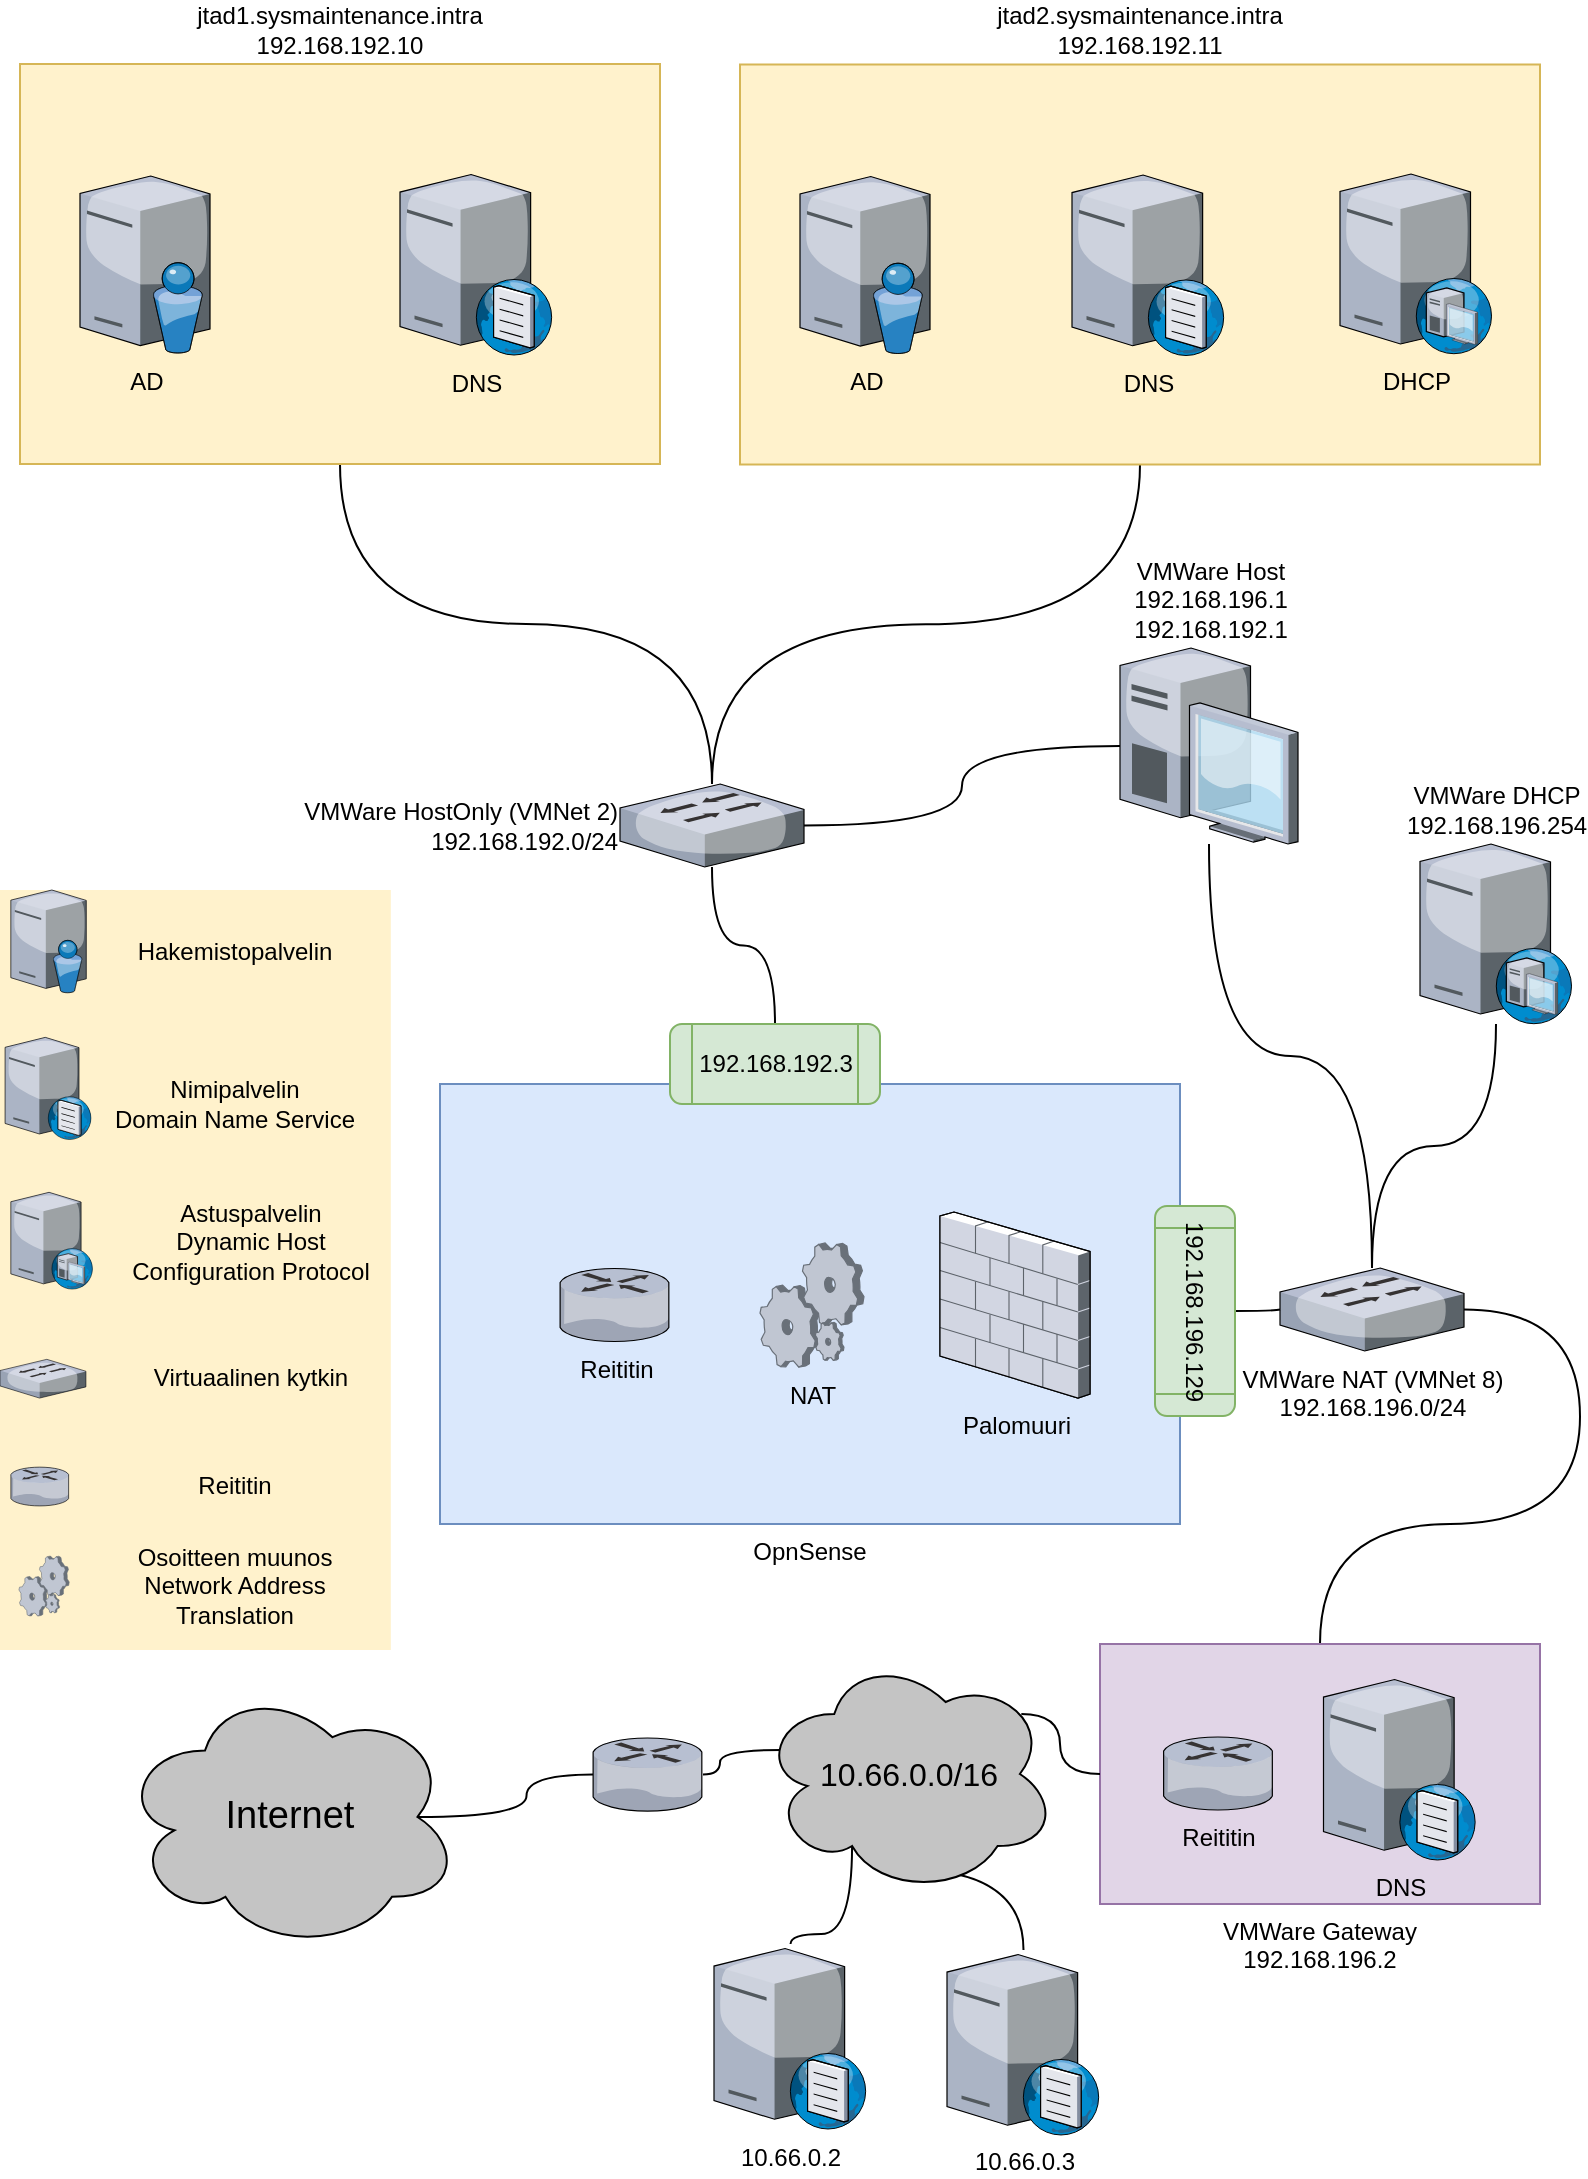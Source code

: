 <mxfile version="20.7.4" type="device"><diagram id="zHARqdaaEAYXHzXHVqvY" name="Page-1"><mxGraphModel dx="954" dy="656" grid="1" gridSize="10" guides="1" tooltips="1" connect="1" arrows="1" fold="1" page="1" pageScale="1" pageWidth="850" pageHeight="1100" math="0" shadow="0"><root><mxCell id="0"/><mxCell id="1" parent="0"/><mxCell id="OGkH5iqW6VJbtENVCGtF-38" style="edgeStyle=orthogonalEdgeStyle;orthogonalLoop=1;jettySize=auto;html=1;curved=1;endArrow=none;endFill=0;" parent="1" source="OGkH5iqW6VJbtENVCGtF-5" target="OGkH5iqW6VJbtENVCGtF-22" edge="1"><mxGeometry relative="1" as="geometry"/></mxCell><mxCell id="OGkH5iqW6VJbtENVCGtF-5" value="jtad1.sysmaintenance.intra&lt;br&gt;192.168.192.10" style="rounded=0;whiteSpace=wrap;html=1;shadow=0;glass=0;sketch=0;fillColor=#fff2cc;strokeColor=#d6b656;labelPosition=center;verticalLabelPosition=top;align=center;verticalAlign=bottom;" parent="1" vertex="1"><mxGeometry x="40" y="40" width="320" height="200" as="geometry"/></mxCell><mxCell id="OGkH5iqW6VJbtENVCGtF-6" value="AD" style="verticalLabelPosition=bottom;sketch=0;aspect=fixed;html=1;verticalAlign=top;strokeColor=none;align=center;outlineConnect=0;shape=mxgraph.citrix.directory_server;rounded=1;shadow=0;glass=0;" parent="1" vertex="1"><mxGeometry x="70" y="96" width="65" height="88.5" as="geometry"/></mxCell><mxCell id="OGkH5iqW6VJbtENVCGtF-7" value="DNS" style="verticalLabelPosition=bottom;sketch=0;aspect=fixed;html=1;verticalAlign=top;strokeColor=none;align=center;outlineConnect=0;shape=mxgraph.citrix.dns_server;rounded=1;shadow=0;glass=0;" parent="1" vertex="1"><mxGeometry x="230" y="93" width="76.5" height="92.5" as="geometry"/></mxCell><mxCell id="OGkH5iqW6VJbtENVCGtF-39" style="edgeStyle=orthogonalEdgeStyle;curved=1;orthogonalLoop=1;jettySize=auto;html=1;endArrow=none;endFill=0;" parent="1" source="OGkH5iqW6VJbtENVCGtF-8" target="OGkH5iqW6VJbtENVCGtF-22" edge="1"><mxGeometry relative="1" as="geometry"/></mxCell><mxCell id="OGkH5iqW6VJbtENVCGtF-8" value="jtad2.sysmaintenance.intra&lt;br&gt;192.168.192.11" style="rounded=0;whiteSpace=wrap;html=1;shadow=0;glass=0;sketch=0;fillColor=#fff2cc;strokeColor=#d6b656;labelPosition=center;verticalLabelPosition=top;align=center;verticalAlign=bottom;" parent="1" vertex="1"><mxGeometry x="400" y="40.25" width="400" height="200" as="geometry"/></mxCell><mxCell id="OGkH5iqW6VJbtENVCGtF-9" value="AD" style="verticalLabelPosition=bottom;sketch=0;aspect=fixed;html=1;verticalAlign=top;strokeColor=none;align=center;outlineConnect=0;shape=mxgraph.citrix.directory_server;rounded=1;shadow=0;glass=0;" parent="1" vertex="1"><mxGeometry x="430" y="96.25" width="65" height="88.5" as="geometry"/></mxCell><mxCell id="OGkH5iqW6VJbtENVCGtF-10" value="DNS" style="verticalLabelPosition=bottom;sketch=0;aspect=fixed;html=1;verticalAlign=top;strokeColor=none;align=center;outlineConnect=0;shape=mxgraph.citrix.dns_server;rounded=1;shadow=0;glass=0;" parent="1" vertex="1"><mxGeometry x="566" y="93.25" width="76.5" height="92.5" as="geometry"/></mxCell><mxCell id="OGkH5iqW6VJbtENVCGtF-11" value="DHCP" style="verticalLabelPosition=bottom;sketch=0;aspect=fixed;html=1;verticalAlign=top;strokeColor=none;align=center;outlineConnect=0;shape=mxgraph.citrix.dhcp_server;rounded=1;shadow=0;glass=0;" parent="1" vertex="1"><mxGeometry x="700" y="95" width="76" height="90" as="geometry"/></mxCell><mxCell id="OGkH5iqW6VJbtENVCGtF-47" style="edgeStyle=orthogonalEdgeStyle;curved=1;orthogonalLoop=1;jettySize=auto;html=1;endArrow=none;endFill=0;exitX=0.07;exitY=0.4;exitDx=0;exitDy=0;exitPerimeter=0;" parent="1" source="OGkH5iqW6VJbtENVCGtF-52" target="OGkH5iqW6VJbtENVCGtF-37" edge="1"><mxGeometry relative="1" as="geometry"><mxPoint x="412.0" y="895.231" as="sourcePoint"/></mxGeometry></mxCell><mxCell id="OGkH5iqW6VJbtENVCGtF-50" style="edgeStyle=orthogonalEdgeStyle;curved=1;orthogonalLoop=1;jettySize=auto;html=1;endArrow=none;endFill=0;" parent="1" target="OGkH5iqW6VJbtENVCGtF-35" edge="1"><mxGeometry relative="1" as="geometry"><mxPoint x="484.538" y="942.57" as="sourcePoint"/></mxGeometry></mxCell><mxCell id="OGkH5iqW6VJbtENVCGtF-45" style="edgeStyle=orthogonalEdgeStyle;curved=1;orthogonalLoop=1;jettySize=auto;html=1;endArrow=none;endFill=0;" parent="1" source="OGkH5iqW6VJbtENVCGtF-21" target="OGkH5iqW6VJbtENVCGtF-27" edge="1"><mxGeometry relative="1" as="geometry"><Array as="points"><mxPoint x="820" y="663"/><mxPoint x="820" y="770"/><mxPoint x="690" y="770"/></Array></mxGeometry></mxCell><mxCell id="OGkH5iqW6VJbtENVCGtF-21" value="VMWare NAT (VMNet 8)&lt;br&gt;192.168.196.0/24" style="verticalLabelPosition=bottom;sketch=0;aspect=fixed;html=1;verticalAlign=top;strokeColor=none;align=center;outlineConnect=0;shape=mxgraph.citrix.switch;rounded=1;shadow=0;glass=0;" parent="1" vertex="1"><mxGeometry x="670" y="642" width="92" height="41.5" as="geometry"/></mxCell><mxCell id="OGkH5iqW6VJbtENVCGtF-40" style="edgeStyle=orthogonalEdgeStyle;curved=1;orthogonalLoop=1;jettySize=auto;html=1;entryX=0.5;entryY=0;entryDx=0;entryDy=0;endArrow=none;endFill=0;" parent="1" source="OGkH5iqW6VJbtENVCGtF-22" target="OGkH5iqW6VJbtENVCGtF-23" edge="1"><mxGeometry relative="1" as="geometry"/></mxCell><mxCell id="OGkH5iqW6VJbtENVCGtF-22" value="VMWare HostOnly (VMNet 2)&lt;br&gt;192.168.192.0/24" style="verticalLabelPosition=middle;sketch=0;aspect=fixed;html=1;verticalAlign=middle;strokeColor=none;align=right;outlineConnect=0;shape=mxgraph.citrix.switch;rounded=1;shadow=0;glass=0;labelPosition=left;" parent="1" vertex="1"><mxGeometry x="340" y="400" width="92" height="41.5" as="geometry"/></mxCell><mxCell id="OGkH5iqW6VJbtENVCGtF-41" style="edgeStyle=orthogonalEdgeStyle;curved=1;orthogonalLoop=1;jettySize=auto;html=1;endArrow=none;endFill=0;" parent="1" source="OGkH5iqW6VJbtENVCGtF-24" target="OGkH5iqW6VJbtENVCGtF-21" edge="1"><mxGeometry relative="1" as="geometry"/></mxCell><mxCell id="OGkH5iqW6VJbtENVCGtF-29" value="" style="group" parent="1" vertex="1" connectable="0"><mxGeometry x="580" y="830" width="220" height="130" as="geometry"/></mxCell><mxCell id="OGkH5iqW6VJbtENVCGtF-28" value="" style="group;fillColor=#e1d5e7;strokeColor=#9673a6;container=0;" parent="OGkH5iqW6VJbtENVCGtF-29" vertex="1" connectable="0"><mxGeometry width="220" height="130" as="geometry"/></mxCell><mxCell id="OGkH5iqW6VJbtENVCGtF-27" value="VMWare Gateway&lt;br&gt;192.168.196.2&lt;br&gt;" style="rounded=0;whiteSpace=wrap;html=1;shadow=0;glass=0;sketch=0;labelPosition=center;verticalLabelPosition=bottom;align=center;verticalAlign=top;fillColor=#e1d5e7;strokeColor=#9673a6;" parent="OGkH5iqW6VJbtENVCGtF-29" vertex="1"><mxGeometry width="220" height="130" as="geometry"/></mxCell><mxCell id="OGkH5iqW6VJbtENVCGtF-25" value="DNS" style="verticalLabelPosition=bottom;sketch=0;aspect=fixed;html=1;verticalAlign=top;strokeColor=none;align=center;outlineConnect=0;shape=mxgraph.citrix.dns_server;rounded=1;shadow=0;glass=0;" parent="OGkH5iqW6VJbtENVCGtF-29" vertex="1"><mxGeometry x="111.75" y="15.5" width="76.5" height="92.5" as="geometry"/></mxCell><mxCell id="OGkH5iqW6VJbtENVCGtF-26" value="Reititin" style="verticalLabelPosition=bottom;sketch=0;aspect=fixed;html=1;verticalAlign=top;strokeColor=none;align=center;outlineConnect=0;shape=mxgraph.citrix.router;rounded=1;shadow=0;glass=0;" parent="OGkH5iqW6VJbtENVCGtF-29" vertex="1"><mxGeometry x="31.75" y="46.5" width="55" height="36.5" as="geometry"/></mxCell><mxCell id="OGkH5iqW6VJbtENVCGtF-44" style="edgeStyle=orthogonalEdgeStyle;curved=1;orthogonalLoop=1;jettySize=auto;html=1;endArrow=none;endFill=0;" parent="1" source="OGkH5iqW6VJbtENVCGtF-32" target="OGkH5iqW6VJbtENVCGtF-21" edge="1"><mxGeometry relative="1" as="geometry"/></mxCell><mxCell id="OGkH5iqW6VJbtENVCGtF-32" value="VMWare DHCP&lt;br&gt;192.168.196.254" style="verticalLabelPosition=top;sketch=0;aspect=fixed;html=1;verticalAlign=bottom;strokeColor=none;align=center;outlineConnect=0;shape=mxgraph.citrix.dhcp_server;rounded=1;shadow=0;glass=0;labelPosition=center;" parent="1" vertex="1"><mxGeometry x="740" y="430" width="76" height="90" as="geometry"/></mxCell><mxCell id="OGkH5iqW6VJbtENVCGtF-42" style="edgeStyle=orthogonalEdgeStyle;curved=1;orthogonalLoop=1;jettySize=auto;html=1;endArrow=none;endFill=0;" parent="1" source="OGkH5iqW6VJbtENVCGtF-33" target="OGkH5iqW6VJbtENVCGtF-22" edge="1"><mxGeometry relative="1" as="geometry"/></mxCell><mxCell id="OGkH5iqW6VJbtENVCGtF-43" style="edgeStyle=orthogonalEdgeStyle;curved=1;orthogonalLoop=1;jettySize=auto;html=1;endArrow=none;endFill=0;" parent="1" source="OGkH5iqW6VJbtENVCGtF-33" target="OGkH5iqW6VJbtENVCGtF-21" edge="1"><mxGeometry relative="1" as="geometry"/></mxCell><mxCell id="OGkH5iqW6VJbtENVCGtF-33" value="VMWare Host&lt;br&gt;192.168.196.1&lt;br&gt;192.168.192.1" style="verticalLabelPosition=top;sketch=0;aspect=fixed;html=1;verticalAlign=bottom;strokeColor=none;align=center;outlineConnect=0;shape=mxgraph.citrix.desktop;rounded=1;shadow=0;glass=0;labelPosition=center;" parent="1" vertex="1"><mxGeometry x="590" y="332" width="89" height="98" as="geometry"/></mxCell><mxCell id="OGkH5iqW6VJbtENVCGtF-34" value="10.66.0.2" style="verticalLabelPosition=bottom;sketch=0;aspect=fixed;html=1;verticalAlign=top;strokeColor=none;align=center;outlineConnect=0;shape=mxgraph.citrix.dns_server;rounded=1;shadow=0;glass=0;" parent="1" vertex="1"><mxGeometry x="387" y="980" width="76.5" height="92.5" as="geometry"/></mxCell><mxCell id="OGkH5iqW6VJbtENVCGtF-35" value="10.66.0.3" style="verticalLabelPosition=bottom;sketch=0;aspect=fixed;html=1;verticalAlign=top;strokeColor=none;align=center;outlineConnect=0;shape=mxgraph.citrix.dns_server;rounded=1;shadow=0;glass=0;" parent="1" vertex="1"><mxGeometry x="503.5" y="982.99" width="76.5" height="92.5" as="geometry"/></mxCell><mxCell id="OGkH5iqW6VJbtENVCGtF-48" style="edgeStyle=orthogonalEdgeStyle;curved=1;orthogonalLoop=1;jettySize=auto;html=1;entryX=0.875;entryY=0.5;entryDx=0;entryDy=0;entryPerimeter=0;endArrow=none;endFill=0;" parent="1" source="OGkH5iqW6VJbtENVCGtF-37" target="OGkH5iqW6VJbtENVCGtF-51" edge="1"><mxGeometry relative="1" as="geometry"><mxPoint x="275.07" y="925.365" as="targetPoint"/></mxGeometry></mxCell><mxCell id="OGkH5iqW6VJbtENVCGtF-37" value="" style="verticalLabelPosition=bottom;sketch=0;aspect=fixed;html=1;verticalAlign=top;strokeColor=none;align=center;outlineConnect=0;shape=mxgraph.citrix.router;rounded=1;shadow=0;glass=0;" parent="1" vertex="1"><mxGeometry x="326.5" y="877.01" width="55" height="36.5" as="geometry"/></mxCell><mxCell id="OGkH5iqW6VJbtENVCGtF-46" style="edgeStyle=orthogonalEdgeStyle;curved=1;orthogonalLoop=1;jettySize=auto;html=1;endArrow=none;endFill=0;entryX=0.88;entryY=0.25;entryDx=0;entryDy=0;entryPerimeter=0;" parent="1" source="OGkH5iqW6VJbtENVCGtF-27" target="OGkH5iqW6VJbtENVCGtF-52" edge="1"><mxGeometry relative="1" as="geometry"><mxPoint x="557" y="895.231" as="targetPoint"/></mxGeometry></mxCell><mxCell id="OGkH5iqW6VJbtENVCGtF-51" value="Internet" style="ellipse;shape=cloud;whiteSpace=wrap;html=1;rounded=1;shadow=0;glass=0;sketch=0;fontSize=19;fillColor=#C4C4C4;" parent="1" vertex="1"><mxGeometry x="90" y="850" width="170" height="132.99" as="geometry"/></mxCell><mxCell id="OGkH5iqW6VJbtENVCGtF-53" style="edgeStyle=orthogonalEdgeStyle;curved=1;orthogonalLoop=1;jettySize=auto;html=1;fontSize=19;endArrow=none;endFill=0;exitX=0.31;exitY=0.8;exitDx=0;exitDy=0;exitPerimeter=0;" parent="1" source="OGkH5iqW6VJbtENVCGtF-52" target="OGkH5iqW6VJbtENVCGtF-34" edge="1"><mxGeometry relative="1" as="geometry"/></mxCell><mxCell id="OGkH5iqW6VJbtENVCGtF-52" value="&lt;font style=&quot;font-size: 16px;&quot;&gt;10.66.0.0/16&lt;/font&gt;" style="ellipse;shape=cloud;whiteSpace=wrap;html=1;rounded=1;shadow=0;glass=0;sketch=0;fontSize=19;fillColor=#C4C4C4;" parent="1" vertex="1"><mxGeometry x="410" y="835" width="148.5" height="120" as="geometry"/></mxCell><mxCell id="OGkH5iqW6VJbtENVCGtF-58" value="" style="group" parent="1" vertex="1" connectable="0"><mxGeometry x="250" y="520" width="397.5" height="250" as="geometry"/></mxCell><mxCell id="OGkH5iqW6VJbtENVCGtF-16" value="OpnSense" style="rounded=0;whiteSpace=wrap;html=1;shadow=0;glass=0;sketch=0;fillColor=#dae8fc;strokeColor=#6c8ebf;labelPosition=center;verticalLabelPosition=bottom;align=center;verticalAlign=top;" parent="OGkH5iqW6VJbtENVCGtF-58" vertex="1"><mxGeometry y="30" width="370" height="220" as="geometry"/></mxCell><mxCell id="OGkH5iqW6VJbtENVCGtF-17" value="Palomuuri" style="verticalLabelPosition=bottom;sketch=0;aspect=fixed;html=1;verticalAlign=top;strokeColor=none;align=center;outlineConnect=0;shape=mxgraph.citrix.firewall;rounded=1;shadow=0;glass=0;" parent="OGkH5iqW6VJbtENVCGtF-58" vertex="1"><mxGeometry x="250" y="94" width="75" height="93" as="geometry"/></mxCell><mxCell id="OGkH5iqW6VJbtENVCGtF-18" value="Reititin" style="verticalLabelPosition=bottom;sketch=0;aspect=fixed;html=1;verticalAlign=top;strokeColor=none;align=center;outlineConnect=0;shape=mxgraph.citrix.router;rounded=1;shadow=0;glass=0;" parent="OGkH5iqW6VJbtENVCGtF-58" vertex="1"><mxGeometry x="60" y="122.25" width="55" height="36.5" as="geometry"/></mxCell><mxCell id="OGkH5iqW6VJbtENVCGtF-19" value="NAT" style="verticalLabelPosition=bottom;sketch=0;aspect=fixed;html=1;verticalAlign=top;strokeColor=none;align=center;outlineConnect=0;shape=mxgraph.citrix.process;rounded=1;shadow=0;glass=0;" parent="OGkH5iqW6VJbtENVCGtF-58" vertex="1"><mxGeometry x="160" y="109.5" width="52" height="62" as="geometry"/></mxCell><mxCell id="OGkH5iqW6VJbtENVCGtF-23" value="192.168.192.3" style="shape=process;whiteSpace=wrap;html=1;backgroundOutline=1;rounded=1;shadow=0;glass=0;sketch=0;fillColor=#d5e8d4;strokeColor=#82b366;" parent="OGkH5iqW6VJbtENVCGtF-58" vertex="1"><mxGeometry x="115" width="105" height="40" as="geometry"/></mxCell><mxCell id="OGkH5iqW6VJbtENVCGtF-24" value="192.168.196.129" style="shape=process;whiteSpace=wrap;html=1;backgroundOutline=1;rounded=1;shadow=0;glass=0;sketch=0;fillColor=#d5e8d4;strokeColor=#82b366;rotation=90;" parent="OGkH5iqW6VJbtENVCGtF-58" vertex="1"><mxGeometry x="325" y="123.5" width="105" height="40" as="geometry"/></mxCell><mxCell id="OGkH5iqW6VJbtENVCGtF-70" value="" style="group" parent="1" vertex="1" connectable="0"><mxGeometry x="30" y="453" width="195.41" height="380" as="geometry"/></mxCell><mxCell id="OGkH5iqW6VJbtENVCGtF-67" value="" style="group;fillColor=#FFF2CC;container=0;" parent="OGkH5iqW6VJbtENVCGtF-70" vertex="1" connectable="0"><mxGeometry width="195.41" height="380" as="geometry"/></mxCell><mxCell id="OGkH5iqW6VJbtENVCGtF-68" value="" style="verticalLabelPosition=bottom;sketch=0;aspect=fixed;html=1;verticalAlign=top;strokeColor=none;align=center;outlineConnect=0;shape=mxgraph.citrix.process;rounded=1;shadow=0;glass=0;" parent="OGkH5iqW6VJbtENVCGtF-70" vertex="1"><mxGeometry x="9.46" y="333" width="25.16" height="30" as="geometry"/></mxCell><mxCell id="OGkH5iqW6VJbtENVCGtF-54" value="" style="verticalLabelPosition=bottom;sketch=0;aspect=fixed;html=1;verticalAlign=top;strokeColor=none;align=center;outlineConnect=0;shape=mxgraph.citrix.directory_server;rounded=1;shadow=0;glass=0;fontSize=16;fillColor=#C4C4C4;" parent="OGkH5iqW6VJbtENVCGtF-70" vertex="1"><mxGeometry x="5.41" width="37.732" height="51.369" as="geometry"/></mxCell><mxCell id="OGkH5iqW6VJbtENVCGtF-55" value="&lt;font style=&quot;font-size: 12px;&quot;&gt;Hakemistopalvelin&lt;/font&gt;" style="text;html=1;align=center;verticalAlign=middle;resizable=0;points=[];autosize=1;strokeColor=none;fillColor=none;fontSize=16;" parent="OGkH5iqW6VJbtENVCGtF-70" vertex="1"><mxGeometry x="57.2" y="13.742" width="120" height="30" as="geometry"/></mxCell><mxCell id="OGkH5iqW6VJbtENVCGtF-56" value="" style="verticalLabelPosition=bottom;sketch=0;aspect=fixed;html=1;verticalAlign=top;strokeColor=none;align=center;outlineConnect=0;shape=mxgraph.citrix.dns_server;rounded=1;shadow=0;glass=0;fontSize=12;fillColor=#C4C4C4;" parent="OGkH5iqW6VJbtENVCGtF-70" vertex="1"><mxGeometry x="2.54" y="72.408" width="43.286" height="52.338" as="geometry"/></mxCell><mxCell id="OGkH5iqW6VJbtENVCGtF-57" value="Nimipalvelin&lt;br&gt;Domain Name Service" style="text;html=1;align=center;verticalAlign=middle;resizable=0;points=[];autosize=1;strokeColor=none;fillColor=none;fontSize=12;" parent="OGkH5iqW6VJbtENVCGtF-70" vertex="1"><mxGeometry x="47.2" y="87.206" width="140" height="40" as="geometry"/></mxCell><mxCell id="OGkH5iqW6VJbtENVCGtF-61" value="" style="verticalLabelPosition=top;sketch=0;aspect=fixed;html=1;verticalAlign=bottom;strokeColor=none;align=center;outlineConnect=0;shape=mxgraph.citrix.dhcp_server;rounded=1;shadow=0;glass=0;labelPosition=center;" parent="OGkH5iqW6VJbtENVCGtF-70" vertex="1"><mxGeometry x="5.41" y="151.158" width="40.921" height="48.462" as="geometry"/></mxCell><mxCell id="OGkH5iqW6VJbtENVCGtF-62" value="Astuspalvelin&lt;br&gt;Dynamic Host &lt;br&gt;Configuration Protocol" style="text;html=1;align=center;verticalAlign=middle;resizable=0;points=[];autosize=1;strokeColor=none;fillColor=none;fontSize=12;" parent="OGkH5iqW6VJbtENVCGtF-70" vertex="1"><mxGeometry x="55.41" y="145.872" width="140" height="60" as="geometry"/></mxCell><mxCell id="OGkH5iqW6VJbtENVCGtF-63" value="" style="verticalLabelPosition=bottom;sketch=0;aspect=fixed;html=1;verticalAlign=top;strokeColor=none;align=center;outlineConnect=0;shape=mxgraph.citrix.switch;rounded=1;shadow=0;glass=0;fontSize=12;fillColor=#C4C4C4;" parent="OGkH5iqW6VJbtENVCGtF-70" vertex="1"><mxGeometry y="234.664" width="42.976" height="19.385" as="geometry"/></mxCell><mxCell id="OGkH5iqW6VJbtENVCGtF-64" value="Virtuaalinen kytkin" style="text;html=1;align=center;verticalAlign=middle;resizable=0;points=[];autosize=1;strokeColor=none;fillColor=none;fontSize=12;" parent="OGkH5iqW6VJbtENVCGtF-70" vertex="1"><mxGeometry x="65.41" y="229.379" width="120" height="30" as="geometry"/></mxCell><mxCell id="OGkH5iqW6VJbtENVCGtF-65" value="" style="verticalLabelPosition=bottom;sketch=0;aspect=fixed;html=1;verticalAlign=top;strokeColor=none;align=center;outlineConnect=0;shape=mxgraph.citrix.router;rounded=1;shadow=0;glass=0;" parent="OGkH5iqW6VJbtENVCGtF-70" vertex="1"><mxGeometry x="5.41" y="288.574" width="29.213" height="19.385" as="geometry"/></mxCell><mxCell id="OGkH5iqW6VJbtENVCGtF-66" value="Reititin" style="text;html=1;align=center;verticalAlign=middle;resizable=0;points=[];autosize=1;strokeColor=none;fillColor=none;fontSize=12;" parent="OGkH5iqW6VJbtENVCGtF-70" vertex="1"><mxGeometry x="87.2" y="283.289" width="60" height="30" as="geometry"/></mxCell><mxCell id="OGkH5iqW6VJbtENVCGtF-69" value="Osoitteen muunos&lt;br&gt;Network Address &lt;br&gt;Translation" style="text;html=1;align=center;verticalAlign=middle;resizable=0;points=[];autosize=1;strokeColor=none;fillColor=none;fontSize=12;" parent="OGkH5iqW6VJbtENVCGtF-70" vertex="1"><mxGeometry x="57.2" y="318" width="120" height="60" as="geometry"/></mxCell></root></mxGraphModel></diagram></mxfile>